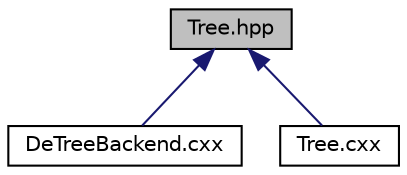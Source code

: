 digraph "Tree.hpp"
{
 // LATEX_PDF_SIZE
  edge [fontname="Helvetica",fontsize="10",labelfontname="Helvetica",labelfontsize="10"];
  node [fontname="Helvetica",fontsize="10",shape=record];
  Node1 [label="Tree.hpp",height=0.2,width=0.4,color="black", fillcolor="grey75", style="filled", fontcolor="black",tooltip=" "];
  Node1 -> Node2 [dir="back",color="midnightblue",fontsize="10",style="solid",fontname="Helvetica"];
  Node2 [label="DeTreeBackend.cxx",height=0.2,width=0.4,color="black", fillcolor="white", style="filled",URL="$_de_tree_backend_8cxx.html",tooltip=" "];
  Node1 -> Node3 [dir="back",color="midnightblue",fontsize="10",style="solid",fontname="Helvetica"];
  Node3 [label="Tree.cxx",height=0.2,width=0.4,color="black", fillcolor="white", style="filled",URL="$_tree_8cxx.html",tooltip=" "];
}
